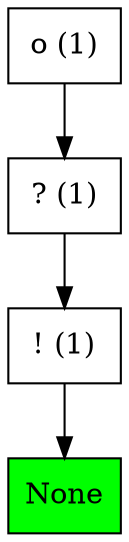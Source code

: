 digraph G {
    ordering=out;
    inverter1 -> action_node1;
    selector_node1 -> inverter1;
    root -> selector_node1;
    action_node1 [shape="polygon", sides=4, fillcolor="green", style="filled", label="None"];
	inverter1 [shape="polygon",sides=4,label="! (1)"];
	selector_node1 [shape="polygon",sides=4,label="? (1)"];
	root [shape="polygon",sides=4,label="o (1)"];
 }